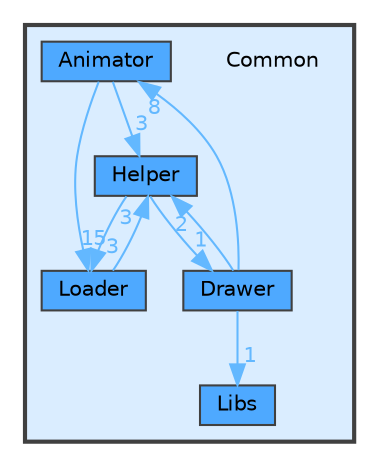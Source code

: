 digraph "Common"
{
 // LATEX_PDF_SIZE
  bgcolor="transparent";
  edge [fontname=Helvetica,fontsize=10,labelfontname=Helvetica,labelfontsize=10];
  node [fontname=Helvetica,fontsize=10,shape=box,height=0.2,width=0.4];
  compound=true
  subgraph clusterdir_4ab6b4cc6a7edbff49100e9123df213f {
    graph [ bgcolor="#daedff", pencolor="grey25", label="", fontname=Helvetica,fontsize=10 style="filled,bold", URL="dir_4ab6b4cc6a7edbff49100e9123df213f.html",tooltip=""]
    dir_4ab6b4cc6a7edbff49100e9123df213f [shape=plaintext, label="Common"];
  dir_067c7ff05054571ffe784c7c55bdc869 [label="Animator", fillcolor="#4ea9ff", color="grey25", style="filled", URL="dir_067c7ff05054571ffe784c7c55bdc869.html",tooltip=""];
  dir_aa762d6c3ee447166aa646947c916f83 [label="Drawer", fillcolor="#4ea9ff", color="grey25", style="filled", URL="dir_aa762d6c3ee447166aa646947c916f83.html",tooltip=""];
  dir_e087beed5b02a80de5bb51a6cb3df588 [label="Helper", fillcolor="#4ea9ff", color="grey25", style="filled", URL="dir_e087beed5b02a80de5bb51a6cb3df588.html",tooltip=""];
  dir_cb1ed1ce7b4882194f30588285e20d9e [label="Libs", fillcolor="#4ea9ff", color="grey25", style="filled", URL="dir_cb1ed1ce7b4882194f30588285e20d9e.html",tooltip=""];
  dir_b87832979d05d3cff567f40ed80d5d47 [label="Loader", fillcolor="#4ea9ff", color="grey25", style="filled", URL="dir_b87832979d05d3cff567f40ed80d5d47.html",tooltip=""];
  }
  dir_067c7ff05054571ffe784c7c55bdc869->dir_b87832979d05d3cff567f40ed80d5d47 [headlabel="15", labeldistance=1.5 headhref="dir_000000_000010.html" href="dir_000000_000010.html" color="steelblue1" fontcolor="steelblue1"];
  dir_067c7ff05054571ffe784c7c55bdc869->dir_e087beed5b02a80de5bb51a6cb3df588 [headlabel="3", labeldistance=1.5 headhref="dir_000000_000006.html" href="dir_000000_000006.html" color="steelblue1" fontcolor="steelblue1"];
  dir_aa762d6c3ee447166aa646947c916f83->dir_067c7ff05054571ffe784c7c55bdc869 [headlabel="8", labeldistance=1.5 headhref="dir_000003_000000.html" href="dir_000003_000000.html" color="steelblue1" fontcolor="steelblue1"];
  dir_aa762d6c3ee447166aa646947c916f83->dir_cb1ed1ce7b4882194f30588285e20d9e [headlabel="1", labeldistance=1.5 headhref="dir_000003_000009.html" href="dir_000003_000009.html" color="steelblue1" fontcolor="steelblue1"];
  dir_aa762d6c3ee447166aa646947c916f83->dir_e087beed5b02a80de5bb51a6cb3df588 [headlabel="2", labeldistance=1.5 headhref="dir_000003_000006.html" href="dir_000003_000006.html" color="steelblue1" fontcolor="steelblue1"];
  dir_e087beed5b02a80de5bb51a6cb3df588->dir_b87832979d05d3cff567f40ed80d5d47 [headlabel="3", labeldistance=1.5 headhref="dir_000006_000010.html" href="dir_000006_000010.html" color="steelblue1" fontcolor="steelblue1"];
  dir_e087beed5b02a80de5bb51a6cb3df588->dir_aa762d6c3ee447166aa646947c916f83 [headlabel="1", labeldistance=1.5 headhref="dir_000006_000003.html" href="dir_000006_000003.html" color="steelblue1" fontcolor="steelblue1"];
  dir_b87832979d05d3cff567f40ed80d5d47->dir_e087beed5b02a80de5bb51a6cb3df588 [headlabel="3", labeldistance=1.5 headhref="dir_000010_000006.html" href="dir_000010_000006.html" color="steelblue1" fontcolor="steelblue1"];
}
